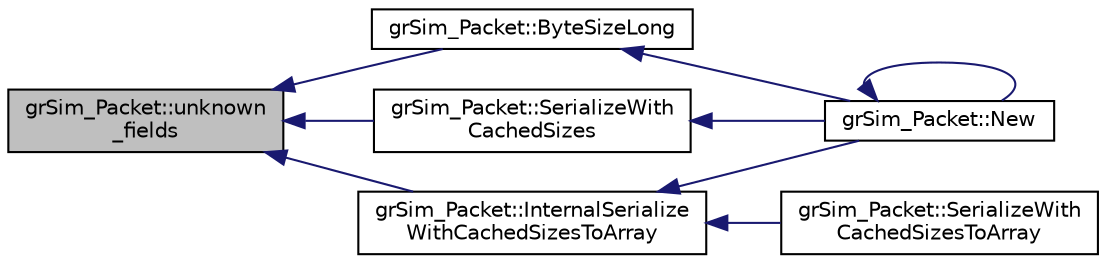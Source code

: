 digraph "grSim_Packet::unknown_fields"
{
 // INTERACTIVE_SVG=YES
  edge [fontname="Helvetica",fontsize="10",labelfontname="Helvetica",labelfontsize="10"];
  node [fontname="Helvetica",fontsize="10",shape=record];
  rankdir="LR";
  Node1 [label="grSim_Packet::unknown\l_fields",height=0.2,width=0.4,color="black", fillcolor="grey75", style="filled", fontcolor="black"];
  Node1 -> Node2 [dir="back",color="midnightblue",fontsize="10",style="solid",fontname="Helvetica"];
  Node2 [label="grSim_Packet::ByteSizeLong",height=0.2,width=0.4,color="black", fillcolor="white", style="filled",URL="$d3/db5/classgr_sim___packet.html#afc88963cb60a7b6f83f09d2ec10f4229"];
  Node2 -> Node3 [dir="back",color="midnightblue",fontsize="10",style="solid",fontname="Helvetica"];
  Node3 [label="grSim_Packet::New",height=0.2,width=0.4,color="black", fillcolor="white", style="filled",URL="$d3/db5/classgr_sim___packet.html#a31e29a827a331a0785441fc5d3f05fa8"];
  Node3 -> Node3 [dir="back",color="midnightblue",fontsize="10",style="solid",fontname="Helvetica"];
  Node1 -> Node4 [dir="back",color="midnightblue",fontsize="10",style="solid",fontname="Helvetica"];
  Node4 [label="grSim_Packet::InternalSerialize\lWithCachedSizesToArray",height=0.2,width=0.4,color="black", fillcolor="white", style="filled",URL="$d3/db5/classgr_sim___packet.html#a0f6cf923d869e7a11d9f6e22076e4e32"];
  Node4 -> Node3 [dir="back",color="midnightblue",fontsize="10",style="solid",fontname="Helvetica"];
  Node4 -> Node5 [dir="back",color="midnightblue",fontsize="10",style="solid",fontname="Helvetica"];
  Node5 [label="grSim_Packet::SerializeWith\lCachedSizesToArray",height=0.2,width=0.4,color="black", fillcolor="white", style="filled",URL="$d3/db5/classgr_sim___packet.html#a3cf6ef17425c4472285d1adf9e7c1e9b"];
  Node1 -> Node6 [dir="back",color="midnightblue",fontsize="10",style="solid",fontname="Helvetica"];
  Node6 [label="grSim_Packet::SerializeWith\lCachedSizes",height=0.2,width=0.4,color="black", fillcolor="white", style="filled",URL="$d3/db5/classgr_sim___packet.html#a0a3ddb178c6003ee4d0ff28f4f8f47a4"];
  Node6 -> Node3 [dir="back",color="midnightblue",fontsize="10",style="solid",fontname="Helvetica"];
}
